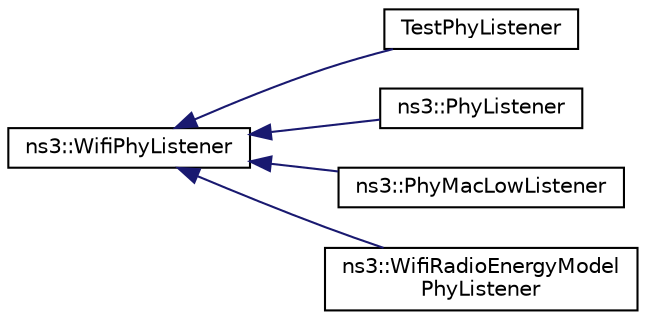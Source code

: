 digraph "Graphical Class Hierarchy"
{
 // LATEX_PDF_SIZE
  edge [fontname="Helvetica",fontsize="10",labelfontname="Helvetica",labelfontsize="10"];
  node [fontname="Helvetica",fontsize="10",shape=record];
  rankdir="LR";
  Node0 [label="ns3::WifiPhyListener",height=0.2,width=0.4,color="black", fillcolor="white", style="filled",URL="$classns3_1_1_wifi_phy_listener.html",tooltip="receive notifications about PHY events."];
  Node0 -> Node1 [dir="back",color="midnightblue",fontsize="10",style="solid",fontname="Helvetica"];
  Node1 [label="TestPhyListener",height=0.2,width=0.4,color="black", fillcolor="white", style="filled",URL="$class_test_phy_listener.html",tooltip="Test Phy Listener."];
  Node0 -> Node2 [dir="back",color="midnightblue",fontsize="10",style="solid",fontname="Helvetica"];
  Node2 [label="ns3::PhyListener",height=0.2,width=0.4,color="black", fillcolor="white", style="filled",URL="$classns3_1_1_phy_listener.html",tooltip="Listener for PHY events."];
  Node0 -> Node3 [dir="back",color="midnightblue",fontsize="10",style="solid",fontname="Helvetica"];
  Node3 [label="ns3::PhyMacLowListener",height=0.2,width=0.4,color="black", fillcolor="white", style="filled",URL="$classns3_1_1_phy_mac_low_listener.html",tooltip="Listener for PHY events."];
  Node0 -> Node4 [dir="back",color="midnightblue",fontsize="10",style="solid",fontname="Helvetica"];
  Node4 [label="ns3::WifiRadioEnergyModel\lPhyListener",height=0.2,width=0.4,color="black", fillcolor="white", style="filled",URL="$classns3_1_1_wifi_radio_energy_model_phy_listener.html",tooltip="A WifiPhy listener class for notifying the WifiRadioEnergyModel of Wifi radio state change."];
}
